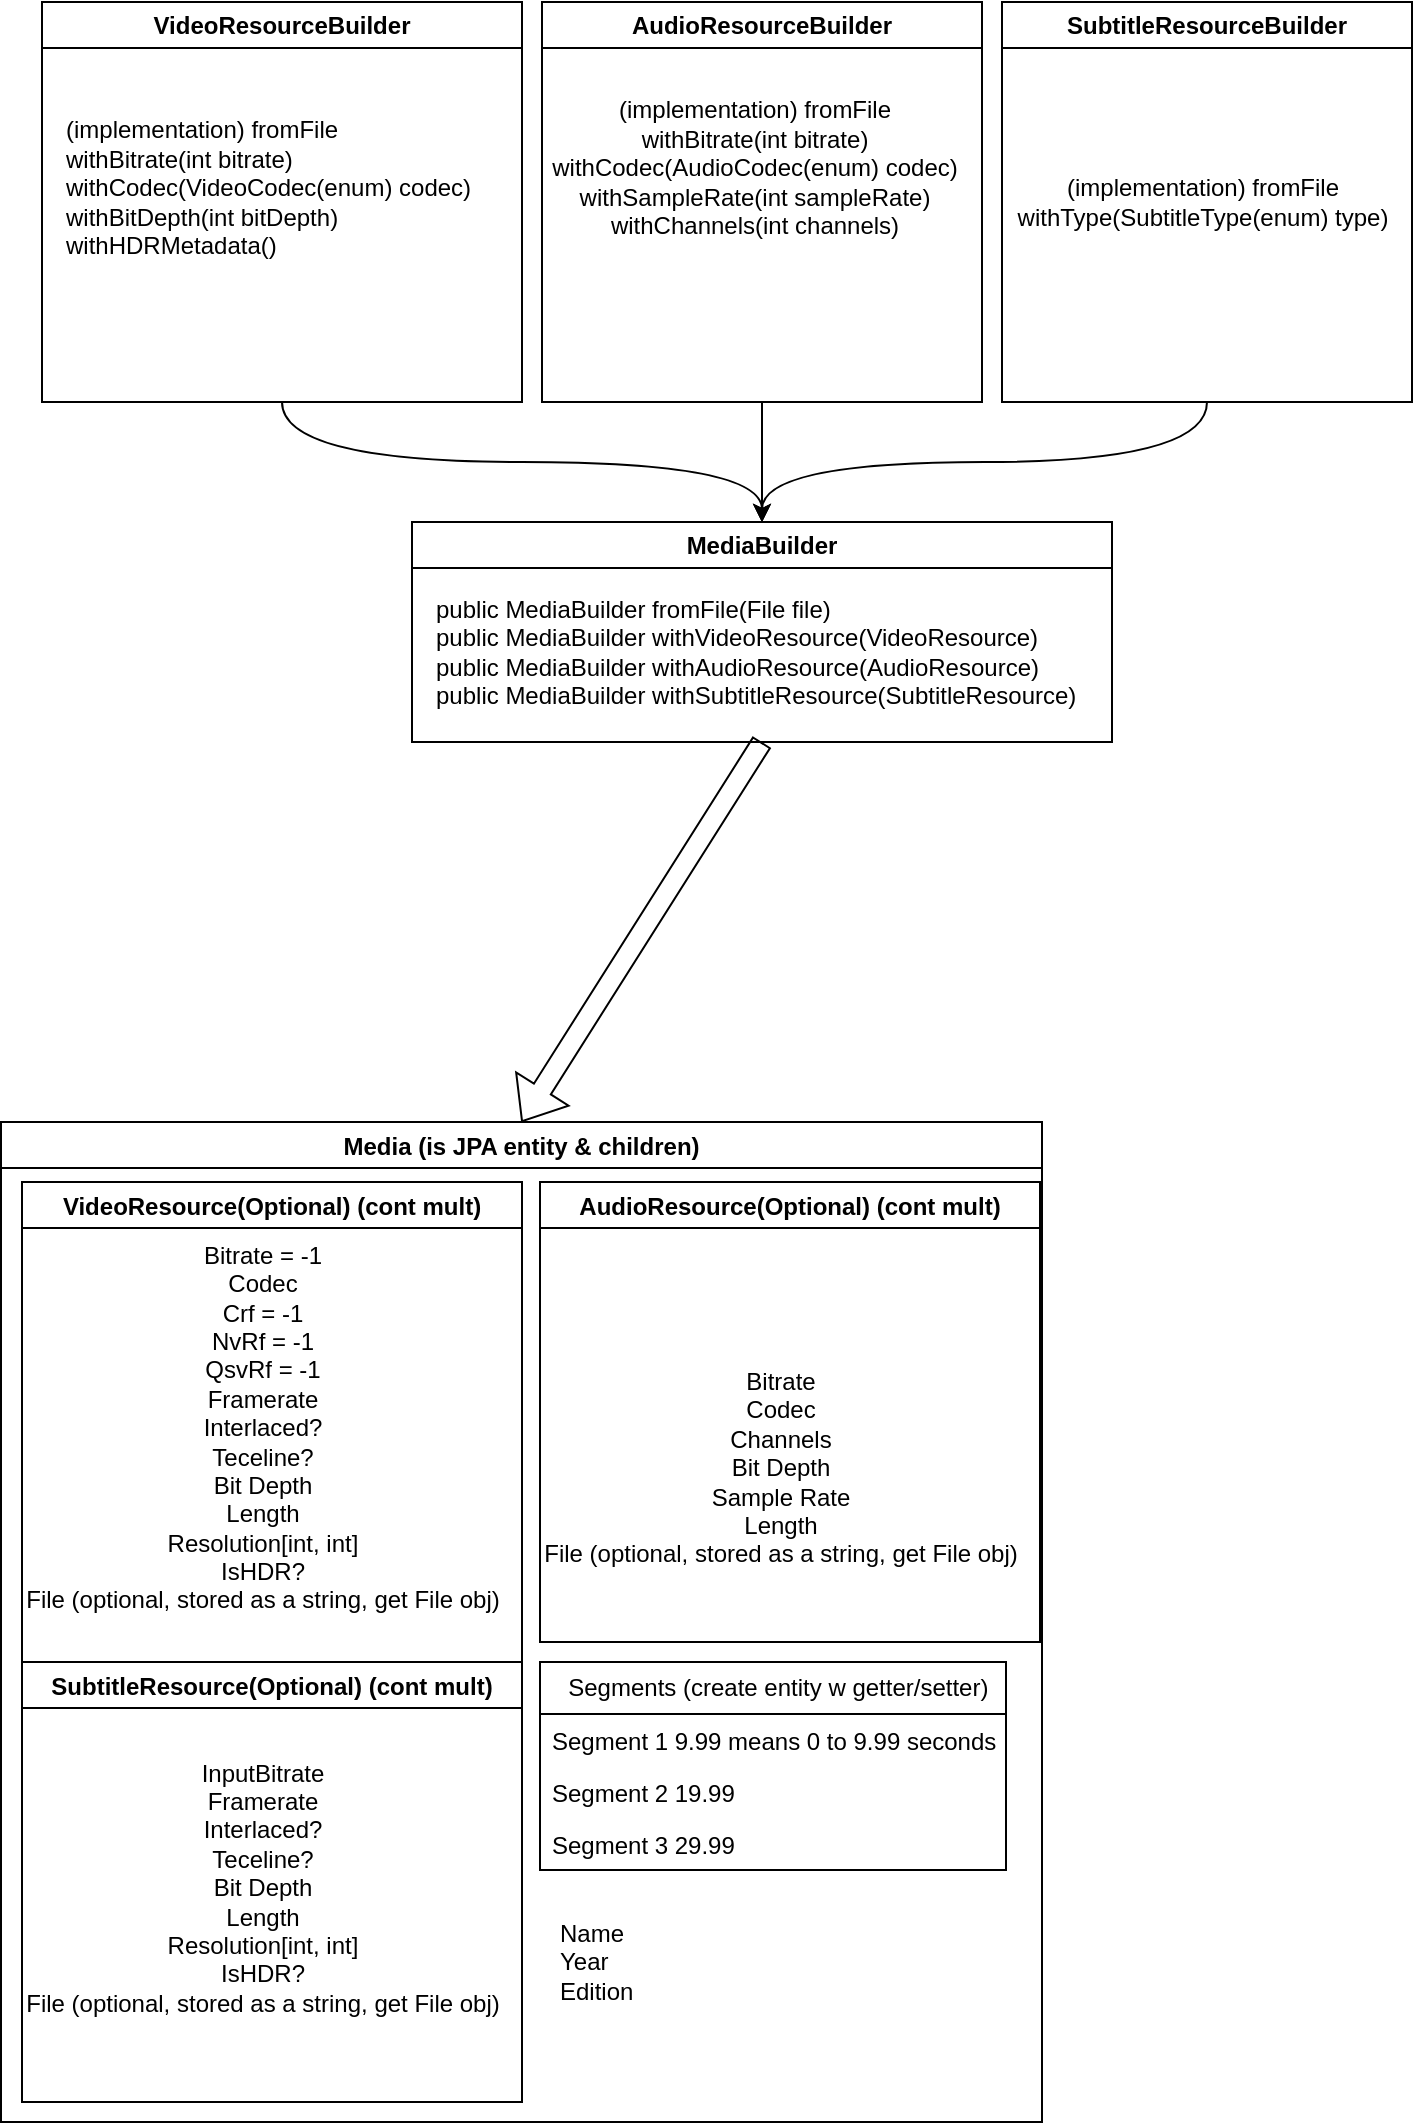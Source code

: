<mxfile version="21.7.2" type="github">
  <diagram name="Page-1" id="f0DqxVU4n79ps42XZA6x">
    <mxGraphModel dx="2653" dy="1704" grid="1" gridSize="10" guides="1" tooltips="1" connect="1" arrows="1" fold="1" page="1" pageScale="1" pageWidth="850" pageHeight="1100" math="0" shadow="0">
      <root>
        <mxCell id="0" />
        <mxCell id="1" parent="0" />
        <mxCell id="iICr8pPdVY2_rQM_-BbZ-1" value="Media (is JPA entity &amp; children)" style="swimlane;perimeterSpacing=0;rounded=0;" parent="1" vertex="1">
          <mxGeometry x="39.5" y="560" width="520.5" height="500" as="geometry" />
        </mxCell>
        <mxCell id="iICr8pPdVY2_rQM_-BbZ-6" value="VideoResource(Optional) (cont mult)" style="swimlane;" parent="iICr8pPdVY2_rQM_-BbZ-1" vertex="1">
          <mxGeometry x="10.5" y="30" width="250" height="240" as="geometry" />
        </mxCell>
        <mxCell id="iICr8pPdVY2_rQM_-BbZ-7" value="&lt;div&gt;Bitrate = -1&lt;br&gt;&lt;/div&gt;&lt;div&gt;Codec&lt;/div&gt;&lt;div&gt;Crf = -1&lt;/div&gt;&lt;div&gt;NvRf = -1&lt;/div&gt;&lt;div&gt;QsvRf = -1&lt;br&gt;&lt;/div&gt;&lt;div&gt;Framerate&lt;/div&gt;&lt;div&gt;Interlaced?&lt;/div&gt;&lt;div&gt;Teceline?&lt;/div&gt;&lt;div&gt;Bit Depth&lt;/div&gt;&lt;div&gt;Length&lt;/div&gt;&lt;div&gt;Resolution[int, int]&lt;/div&gt;&lt;div&gt;IsHDR?&lt;/div&gt;&lt;div&gt;File (optional, stored as a string, get File obj)&lt;br&gt;&lt;/div&gt;&lt;div&gt;&lt;br&gt;&lt;/div&gt;" style="text;html=1;align=center;verticalAlign=middle;resizable=0;points=[];autosize=1;strokeColor=none;fillColor=none;" parent="iICr8pPdVY2_rQM_-BbZ-6" vertex="1">
          <mxGeometry x="-10" y="20" width="260" height="220" as="geometry" />
        </mxCell>
        <mxCell id="iICr8pPdVY2_rQM_-BbZ-9" value="AudioResource(Optional) (cont mult)" style="swimlane;" parent="iICr8pPdVY2_rQM_-BbZ-1" vertex="1">
          <mxGeometry x="269.5" y="30" width="250" height="230" as="geometry" />
        </mxCell>
        <mxCell id="iICr8pPdVY2_rQM_-BbZ-10" value="&lt;div&gt;Bitrate&lt;/div&gt;&lt;div&gt;Codec&lt;br&gt;&lt;/div&gt;&lt;div&gt;Channels&lt;br&gt;&lt;/div&gt;&lt;div&gt;Bit Depth&lt;/div&gt;&lt;div&gt;Sample Rate&lt;br&gt;&lt;/div&gt;&lt;div&gt;Length&lt;/div&gt;&lt;div&gt;File (optional, stored as a string, get File obj)&lt;/div&gt;&lt;div&gt;&lt;br&gt;&lt;/div&gt;" style="text;html=1;align=center;verticalAlign=middle;resizable=0;points=[];autosize=1;strokeColor=none;fillColor=none;" parent="iICr8pPdVY2_rQM_-BbZ-9" vertex="1">
          <mxGeometry x="-10" y="85" width="260" height="130" as="geometry" />
        </mxCell>
        <mxCell id="iICr8pPdVY2_rQM_-BbZ-11" value="SubtitleResource(Optional) (cont mult)" style="swimlane;" parent="iICr8pPdVY2_rQM_-BbZ-1" vertex="1">
          <mxGeometry x="10.5" y="270" width="250" height="220" as="geometry" />
        </mxCell>
        <mxCell id="iICr8pPdVY2_rQM_-BbZ-12" value="&lt;div&gt;InputBitrate&lt;/div&gt;&lt;div&gt;Framerate&lt;/div&gt;&lt;div&gt;Interlaced?&lt;/div&gt;&lt;div&gt;Teceline?&lt;/div&gt;&lt;div&gt;Bit Depth&lt;/div&gt;&lt;div&gt;Length&lt;/div&gt;&lt;div&gt;Resolution[int, int]&lt;/div&gt;&lt;div&gt;IsHDR?&lt;/div&gt;&lt;div&gt;File (optional, stored as a string, get File obj)&lt;/div&gt;&lt;div&gt;&lt;br&gt;&lt;/div&gt;" style="text;html=1;align=center;verticalAlign=middle;resizable=0;points=[];autosize=1;strokeColor=none;fillColor=none;" parent="iICr8pPdVY2_rQM_-BbZ-11" vertex="1">
          <mxGeometry x="-10" y="40" width="260" height="160" as="geometry" />
        </mxCell>
        <mxCell id="iICr8pPdVY2_rQM_-BbZ-13" value="&amp;nbsp;Segments (create entity w getter/setter)" style="swimlane;fontStyle=0;childLayout=stackLayout;horizontal=1;startSize=26;fillColor=none;horizontalStack=0;resizeParent=1;resizeParentMax=0;resizeLast=0;collapsible=1;marginBottom=0;html=1;" parent="iICr8pPdVY2_rQM_-BbZ-1" vertex="1">
          <mxGeometry x="269.5" y="270" width="233" height="104" as="geometry" />
        </mxCell>
        <mxCell id="iICr8pPdVY2_rQM_-BbZ-14" value="Segment 1 9.99 means 0 to 9.99 seconds" style="text;strokeColor=none;fillColor=none;align=left;verticalAlign=top;spacingLeft=4;spacingRight=4;overflow=hidden;rotatable=0;points=[[0,0.5],[1,0.5]];portConstraint=eastwest;whiteSpace=wrap;html=1;" parent="iICr8pPdVY2_rQM_-BbZ-13" vertex="1">
          <mxGeometry y="26" width="233" height="26" as="geometry" />
        </mxCell>
        <mxCell id="iICr8pPdVY2_rQM_-BbZ-15" value="Segment 2 19.99" style="text;strokeColor=none;fillColor=none;align=left;verticalAlign=top;spacingLeft=4;spacingRight=4;overflow=hidden;rotatable=0;points=[[0,0.5],[1,0.5]];portConstraint=eastwest;whiteSpace=wrap;html=1;" parent="iICr8pPdVY2_rQM_-BbZ-13" vertex="1">
          <mxGeometry y="52" width="233" height="26" as="geometry" />
        </mxCell>
        <mxCell id="iICr8pPdVY2_rQM_-BbZ-16" value="&lt;div&gt;Segment 3 29.99&lt;/div&gt;" style="text;strokeColor=none;fillColor=none;align=left;verticalAlign=top;spacingLeft=4;spacingRight=4;overflow=hidden;rotatable=0;points=[[0,0.5],[1,0.5]];portConstraint=eastwest;whiteSpace=wrap;html=1;" parent="iICr8pPdVY2_rQM_-BbZ-13" vertex="1">
          <mxGeometry y="78" width="233" height="26" as="geometry" />
        </mxCell>
        <mxCell id="iICr8pPdVY2_rQM_-BbZ-20" value="&lt;div&gt;Name&lt;/div&gt;&lt;div&gt;Year&lt;/div&gt;&lt;div&gt;Edition&lt;br&gt;&lt;/div&gt;" style="text;html=1;align=left;verticalAlign=middle;resizable=0;points=[];autosize=1;strokeColor=none;fillColor=none;" parent="iICr8pPdVY2_rQM_-BbZ-1" vertex="1">
          <mxGeometry x="277" y="390" width="60" height="60" as="geometry" />
        </mxCell>
        <mxCell id="qK8T354G06c9aEnAW-Ob-2" value="MediaBuilder" style="swimlane;whiteSpace=wrap;html=1;" vertex="1" parent="1">
          <mxGeometry x="245" y="260" width="350" height="110" as="geometry" />
        </mxCell>
        <mxCell id="qK8T354G06c9aEnAW-Ob-16" value="&lt;div&gt;public MediaBuilder fromFile(File file)&lt;/div&gt;&lt;div&gt;public MediaBuilder withVideoResource(VideoResource)&lt;/div&gt;&lt;div&gt;public MediaBuilder withAudioResource(AudioResource)&lt;/div&gt;&lt;div&gt;public MediaBuilder withSubtitleResource(SubtitleResource)&lt;br&gt;&lt;/div&gt;" style="text;html=1;align=left;verticalAlign=middle;resizable=0;points=[];autosize=1;strokeColor=none;fillColor=none;" vertex="1" parent="qK8T354G06c9aEnAW-Ob-2">
          <mxGeometry x="10" y="30" width="340" height="70" as="geometry" />
        </mxCell>
        <mxCell id="qK8T354G06c9aEnAW-Ob-23" style="edgeStyle=orthogonalEdgeStyle;rounded=0;orthogonalLoop=1;jettySize=auto;html=1;exitX=0.5;exitY=1;exitDx=0;exitDy=0;entryX=0.5;entryY=0;entryDx=0;entryDy=0;curved=1;" edge="1" parent="1" source="qK8T354G06c9aEnAW-Ob-17" target="qK8T354G06c9aEnAW-Ob-2">
          <mxGeometry relative="1" as="geometry" />
        </mxCell>
        <mxCell id="qK8T354G06c9aEnAW-Ob-17" value="VideoResourceBuilder" style="swimlane;whiteSpace=wrap;html=1;" vertex="1" parent="1">
          <mxGeometry x="60" width="240" height="200" as="geometry" />
        </mxCell>
        <mxCell id="qK8T354G06c9aEnAW-Ob-27" value="&lt;div align=&quot;left&quot;&gt;(implementation) fromFile&lt;/div&gt;&lt;div align=&quot;left&quot;&gt;withBitrate(int bitrate)&lt;/div&gt;&lt;div align=&quot;left&quot;&gt;withCodec(VideoCodec(enum) codec)&lt;/div&gt;&lt;div align=&quot;left&quot;&gt;withBitDepth(int bitDepth)&lt;/div&gt;&lt;div align=&quot;left&quot;&gt;withHDRMetadata()&lt;br&gt;&lt;/div&gt;&lt;div align=&quot;left&quot;&gt;&lt;br&gt;&lt;/div&gt;" style="text;html=1;align=left;verticalAlign=middle;resizable=0;points=[];autosize=1;strokeColor=none;fillColor=none;" vertex="1" parent="qK8T354G06c9aEnAW-Ob-17">
          <mxGeometry x="10" y="50" width="230" height="100" as="geometry" />
        </mxCell>
        <mxCell id="qK8T354G06c9aEnAW-Ob-21" style="edgeStyle=orthogonalEdgeStyle;rounded=0;orthogonalLoop=1;jettySize=auto;html=1;exitX=0.5;exitY=1;exitDx=0;exitDy=0;entryX=0.5;entryY=0;entryDx=0;entryDy=0;curved=1;" edge="1" parent="1" source="qK8T354G06c9aEnAW-Ob-18" target="qK8T354G06c9aEnAW-Ob-2">
          <mxGeometry relative="1" as="geometry" />
        </mxCell>
        <mxCell id="qK8T354G06c9aEnAW-Ob-18" value="AudioResourceBuilder" style="swimlane;whiteSpace=wrap;html=1;" vertex="1" parent="1">
          <mxGeometry x="310" width="220" height="200" as="geometry" />
        </mxCell>
        <mxCell id="qK8T354G06c9aEnAW-Ob-28" value="&lt;div&gt;(implementation) fromFile&lt;/div&gt;&lt;div&gt;withBitrate(int bitrate)&lt;/div&gt;&lt;div&gt;withCodec(AudioCodec(enum) codec)&lt;br&gt;&lt;/div&gt;&lt;div&gt;withSampleRate(int sampleRate)&lt;/div&gt;&lt;div&gt;withChannels(int channels)&lt;/div&gt;&lt;div&gt;&lt;br&gt;&lt;/div&gt;" style="text;html=1;align=center;verticalAlign=middle;resizable=0;points=[];autosize=1;strokeColor=none;fillColor=none;" vertex="1" parent="qK8T354G06c9aEnAW-Ob-18">
          <mxGeometry x="-9.5" y="40" width="230" height="100" as="geometry" />
        </mxCell>
        <mxCell id="qK8T354G06c9aEnAW-Ob-22" style="edgeStyle=orthogonalEdgeStyle;rounded=0;orthogonalLoop=1;jettySize=auto;html=1;exitX=0.5;exitY=1;exitDx=0;exitDy=0;entryX=0.5;entryY=0;entryDx=0;entryDy=0;curved=1;" edge="1" parent="1" source="qK8T354G06c9aEnAW-Ob-19" target="qK8T354G06c9aEnAW-Ob-2">
          <mxGeometry relative="1" as="geometry" />
        </mxCell>
        <mxCell id="qK8T354G06c9aEnAW-Ob-19" value="SubtitleResourceBuilder" style="swimlane;whiteSpace=wrap;html=1;" vertex="1" parent="1">
          <mxGeometry x="540" width="205" height="200" as="geometry" />
        </mxCell>
        <mxCell id="qK8T354G06c9aEnAW-Ob-29" value="&lt;div&gt;(implementation) fromFile&lt;/div&gt;&lt;div&gt;withType(SubtitleType(enum) type)&lt;/div&gt;" style="text;html=1;align=center;verticalAlign=middle;resizable=0;points=[];autosize=1;strokeColor=none;fillColor=none;" vertex="1" parent="qK8T354G06c9aEnAW-Ob-19">
          <mxGeometry x="-5" y="80" width="210" height="40" as="geometry" />
        </mxCell>
        <mxCell id="qK8T354G06c9aEnAW-Ob-25" value="" style="shape=flexArrow;endArrow=classic;html=1;rounded=0;exitX=0.5;exitY=1;exitDx=0;exitDy=0;entryX=0.5;entryY=0;entryDx=0;entryDy=0;" edge="1" parent="1" source="qK8T354G06c9aEnAW-Ob-2" target="iICr8pPdVY2_rQM_-BbZ-1">
          <mxGeometry width="50" height="50" relative="1" as="geometry">
            <mxPoint x="450" y="570" as="sourcePoint" />
            <mxPoint x="500" y="520" as="targetPoint" />
          </mxGeometry>
        </mxCell>
      </root>
    </mxGraphModel>
  </diagram>
</mxfile>
